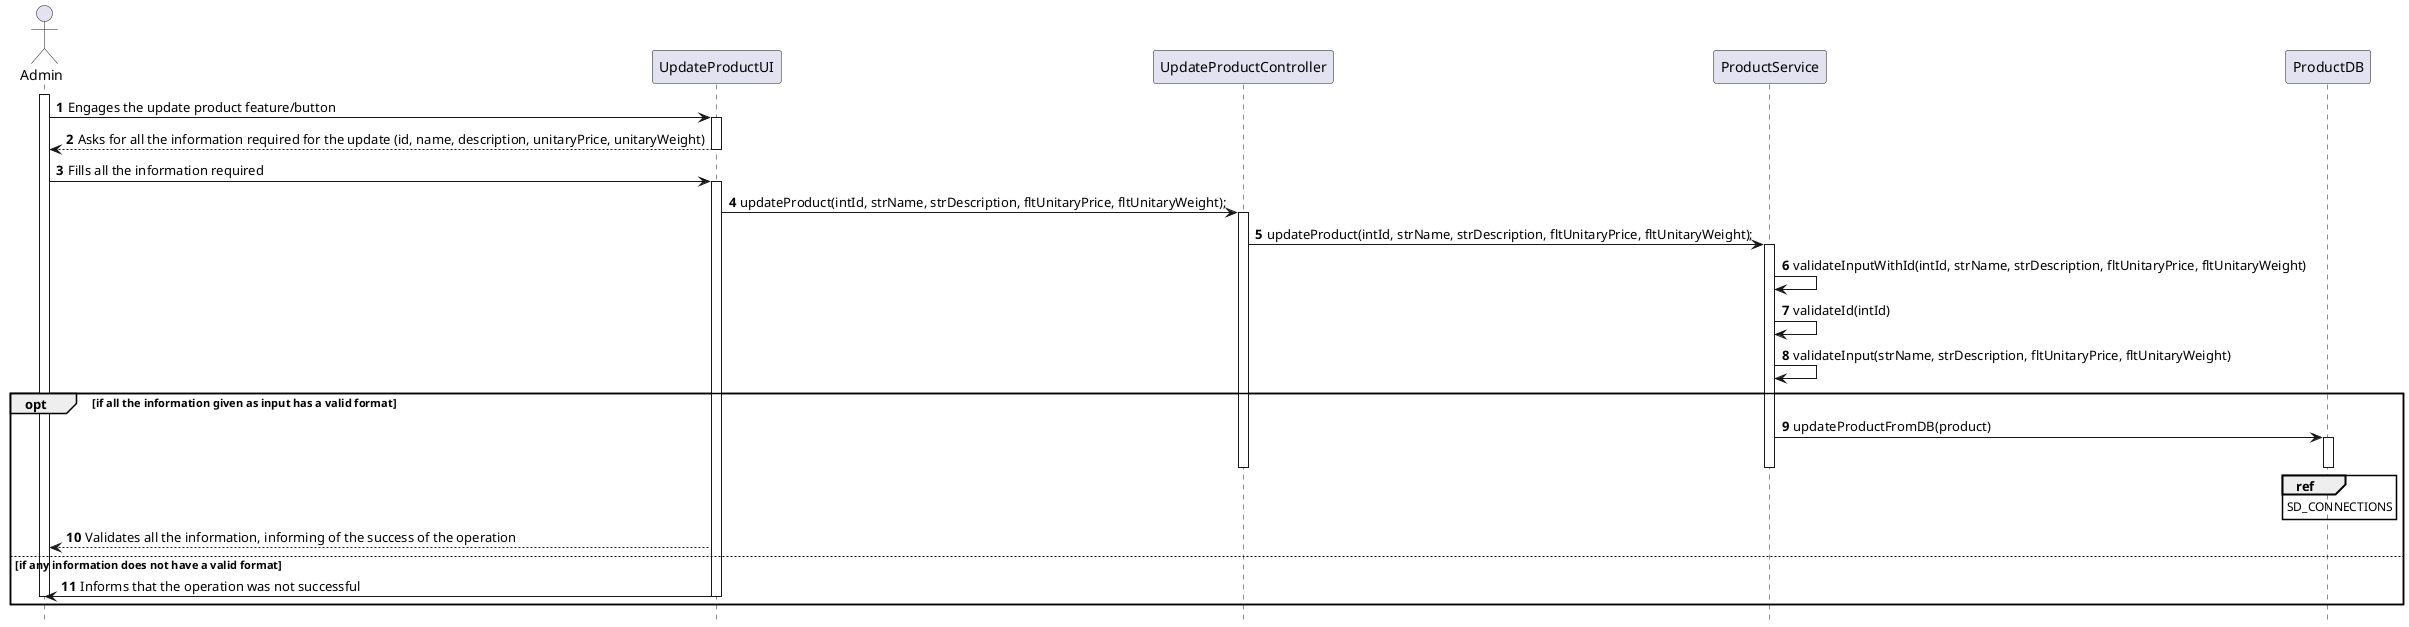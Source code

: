@startuml
autonumber
hide footbox

actor "Admin" as U

participant "UpdateProductUI" as UI
participant "UpdateProductController" as CTRL
participant "ProductService" as SER
participant "ProductDB" as DB

activate U
U -> UI : Engages the update product feature/button
activate UI
UI --> U : Asks for all the information required for the update (id, name, description, unitaryPrice, unitaryWeight)
deactivate UI
U -> UI : Fills all the information required
activate UI
UI -> CTRL : updateProduct(intId, strName, strDescription, fltUnitaryPrice, fltUnitaryWeight);
activate CTRL
CTRL -> SER : updateProduct(intId, strName, strDescription, fltUnitaryPrice, fltUnitaryWeight);
activate SER
SER -> SER : validateInputWithId(intId, strName, strDescription, fltUnitaryPrice, fltUnitaryWeight)
SER -> SER : validateId(intId)
SER -> SER : validateInput(strName, strDescription, fltUnitaryPrice, fltUnitaryWeight)
opt if all the information given as input has a valid format
SER -> DB : updateProductFromDB(product)
activate DB
deactivate DB
ref over DB
SD_CONNECTIONS
end ref
deactivate SER
deactivate CTRL
deactivate CTRL
UI --> U : Validates all the information, informing of the success of the operation
else if any information does not have a valid format
UI -> U : Informs that the operation was not successful
deactivate UI
deactivate U
end opt

@enduml